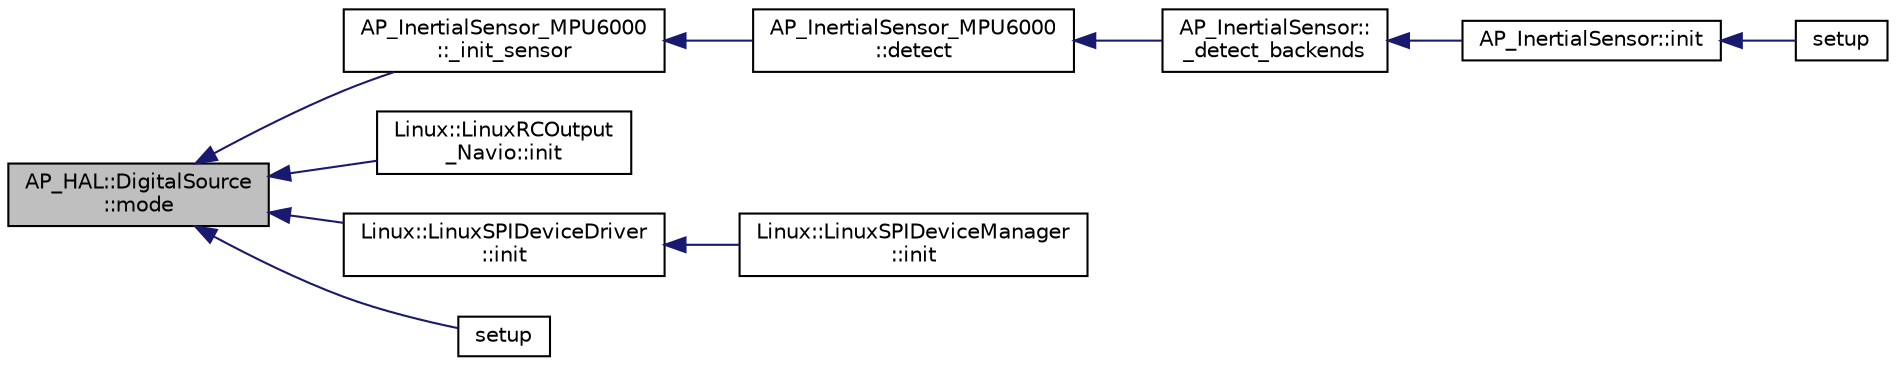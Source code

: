 digraph "AP_HAL::DigitalSource::mode"
{
 // INTERACTIVE_SVG=YES
  edge [fontname="Helvetica",fontsize="10",labelfontname="Helvetica",labelfontsize="10"];
  node [fontname="Helvetica",fontsize="10",shape=record];
  rankdir="LR";
  Node1 [label="AP_HAL::DigitalSource\l::mode",height=0.2,width=0.4,color="black", fillcolor="grey75", style="filled" fontcolor="black"];
  Node1 -> Node2 [dir="back",color="midnightblue",fontsize="10",style="solid",fontname="Helvetica"];
  Node2 [label="AP_InertialSensor_MPU6000\l::_init_sensor",height=0.2,width=0.4,color="black", fillcolor="white", style="filled",URL="$classAP__InertialSensor__MPU6000.html#a50be758eef3a4d1538323bab21349d2c"];
  Node2 -> Node3 [dir="back",color="midnightblue",fontsize="10",style="solid",fontname="Helvetica"];
  Node3 [label="AP_InertialSensor_MPU6000\l::detect",height=0.2,width=0.4,color="black", fillcolor="white", style="filled",URL="$classAP__InertialSensor__MPU6000.html#a2bbaf4bcb81f081d2f9e29b5c25ec31b"];
  Node3 -> Node4 [dir="back",color="midnightblue",fontsize="10",style="solid",fontname="Helvetica"];
  Node4 [label="AP_InertialSensor::\l_detect_backends",height=0.2,width=0.4,color="black", fillcolor="white", style="filled",URL="$classAP__InertialSensor.html#abcf5d2923286a28097d2b3f8ca18e915"];
  Node4 -> Node5 [dir="back",color="midnightblue",fontsize="10",style="solid",fontname="Helvetica"];
  Node5 [label="AP_InertialSensor::init",height=0.2,width=0.4,color="black", fillcolor="white", style="filled",URL="$classAP__InertialSensor.html#ab0534f593e07f2d483ddd8c2b1bbf4d9"];
  Node5 -> Node6 [dir="back",color="midnightblue",fontsize="10",style="solid",fontname="Helvetica"];
  Node6 [label="setup",height=0.2,width=0.4,color="black", fillcolor="white", style="filled",URL="$AHRS__Test_8pde.html#a7dfd9b79bc5a37d7df40207afbc5431f"];
  Node1 -> Node7 [dir="back",color="midnightblue",fontsize="10",style="solid",fontname="Helvetica"];
  Node7 [label="Linux::LinuxRCOutput\l_Navio::init",height=0.2,width=0.4,color="black", fillcolor="white", style="filled",URL="$classLinux_1_1LinuxRCOutput__Navio.html#af499aa521845cdedd35be326cafeabe4"];
  Node1 -> Node8 [dir="back",color="midnightblue",fontsize="10",style="solid",fontname="Helvetica"];
  Node8 [label="Linux::LinuxSPIDeviceDriver\l::init",height=0.2,width=0.4,color="black", fillcolor="white", style="filled",URL="$classLinux_1_1LinuxSPIDeviceDriver.html#aa907674903f474b4db19e20f478c2a61"];
  Node8 -> Node9 [dir="back",color="midnightblue",fontsize="10",style="solid",fontname="Helvetica"];
  Node9 [label="Linux::LinuxSPIDeviceManager\l::init",height=0.2,width=0.4,color="black", fillcolor="white", style="filled",URL="$classLinux_1_1LinuxSPIDeviceManager.html#a4e1e21e702dde31832046b4a861fe9f0"];
  Node1 -> Node10 [dir="back",color="midnightblue",fontsize="10",style="solid",fontname="Helvetica"];
  Node10 [label="setup",height=0.2,width=0.4,color="black", fillcolor="white", style="filled",URL="$AP__HAL__AVR_2examples_2Blink_2Blink_8pde.html#a7dfd9b79bc5a37d7df40207afbc5431f"];
}
